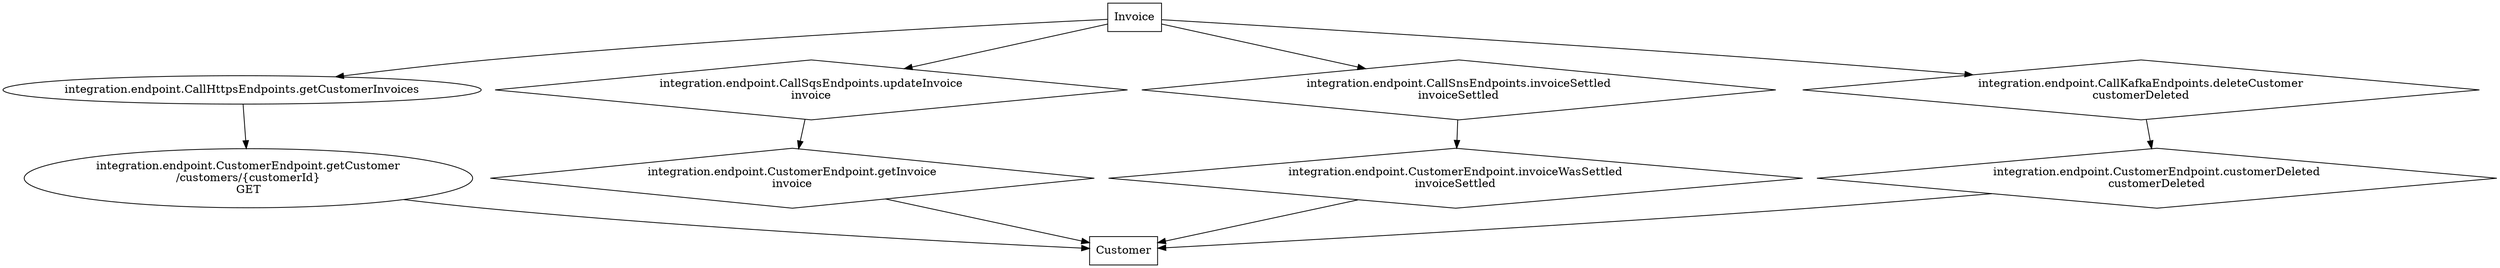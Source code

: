 digraph G {
  "1" [label="Customer" shape="rectangle"]
  "2" [label="Invoice" shape="rectangle"]

  "1#6e184a1a-b56b-4765-86db-f7ecc8173e78" [label="integration.endpoint.CustomerEndpoint.getCustomer\n/customers/{customerId}\nGET" shape="ellipse"]
  "1#f3a6ead6-80b4-441e-9c2d-bf27b6301630" [label="integration.endpoint.CustomerEndpoint.getInvoice\ninvoice" shape="diamond"]
  "1#97a4fada-961d-4dc1-8608-eeb1619e085c" [label="integration.endpoint.CustomerEndpoint.invoiceWasSettled\ninvoiceSettled" shape="diamond"]
  "1#ed141072-13ce-4d31-ab16-e32124aa1bf9" [label="integration.endpoint.CustomerEndpoint.customerDeleted\ncustomerDeleted" shape="diamond"]
  "2#2d9f08b8-c469-4ead-8d79-38e2e6070ffe" [label="integration.endpoint.CallHttpsEndpoints.getCustomerInvoices" shape="ellipse"]
  "2#afef900b-313a-45ec-a507-6dd629714eed" [label="integration.endpoint.CallSqsEndpoints.updateInvoice\ninvoice" shape="diamond"]
  "2#eece73d3-d53d-43d5-aea1-dde19a81647a" [label="integration.endpoint.CallSnsEndpoints.invoiceSettled\ninvoiceSettled" shape="diamond"]
  "2#f2fc2e50-c651-4261-aab1-692d402f51b7" [label="integration.endpoint.CallKafkaEndpoints.deleteCustomer\ncustomerDeleted" shape="diamond"]
  "1#6e184a1a-b56b-4765-86db-f7ecc8173e78" -> "1"
  "1#f3a6ead6-80b4-441e-9c2d-bf27b6301630" -> "1"
  "1#97a4fada-961d-4dc1-8608-eeb1619e085c" -> "1"
  "1#ed141072-13ce-4d31-ab16-e32124aa1bf9" -> "1"
  "2#2d9f08b8-c469-4ead-8d79-38e2e6070ffe" -> "1#6e184a1a-b56b-4765-86db-f7ecc8173e78"
  "2" -> "2#2d9f08b8-c469-4ead-8d79-38e2e6070ffe"
  "2#afef900b-313a-45ec-a507-6dd629714eed" -> "1#f3a6ead6-80b4-441e-9c2d-bf27b6301630"
  "2" -> "2#afef900b-313a-45ec-a507-6dd629714eed"
  "2#eece73d3-d53d-43d5-aea1-dde19a81647a" -> "1#97a4fada-961d-4dc1-8608-eeb1619e085c"
  "2" -> "2#eece73d3-d53d-43d5-aea1-dde19a81647a"
  "2#f2fc2e50-c651-4261-aab1-692d402f51b7" -> "1#ed141072-13ce-4d31-ab16-e32124aa1bf9"
  "2" -> "2#f2fc2e50-c651-4261-aab1-692d402f51b7"
}